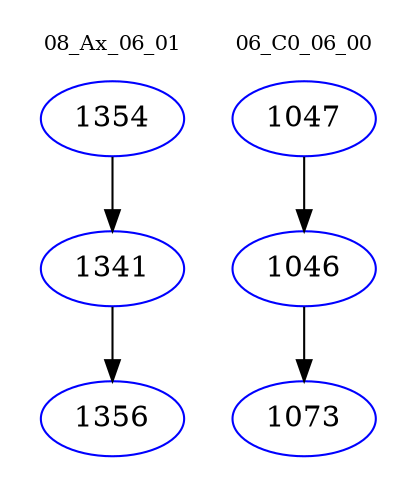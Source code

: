 digraph{
subgraph cluster_0 {
color = white
label = "08_Ax_06_01";
fontsize=10;
T0_1354 [label="1354", color="blue"]
T0_1354 -> T0_1341 [color="black"]
T0_1341 [label="1341", color="blue"]
T0_1341 -> T0_1356 [color="black"]
T0_1356 [label="1356", color="blue"]
}
subgraph cluster_1 {
color = white
label = "06_C0_06_00";
fontsize=10;
T1_1047 [label="1047", color="blue"]
T1_1047 -> T1_1046 [color="black"]
T1_1046 [label="1046", color="blue"]
T1_1046 -> T1_1073 [color="black"]
T1_1073 [label="1073", color="blue"]
}
}
